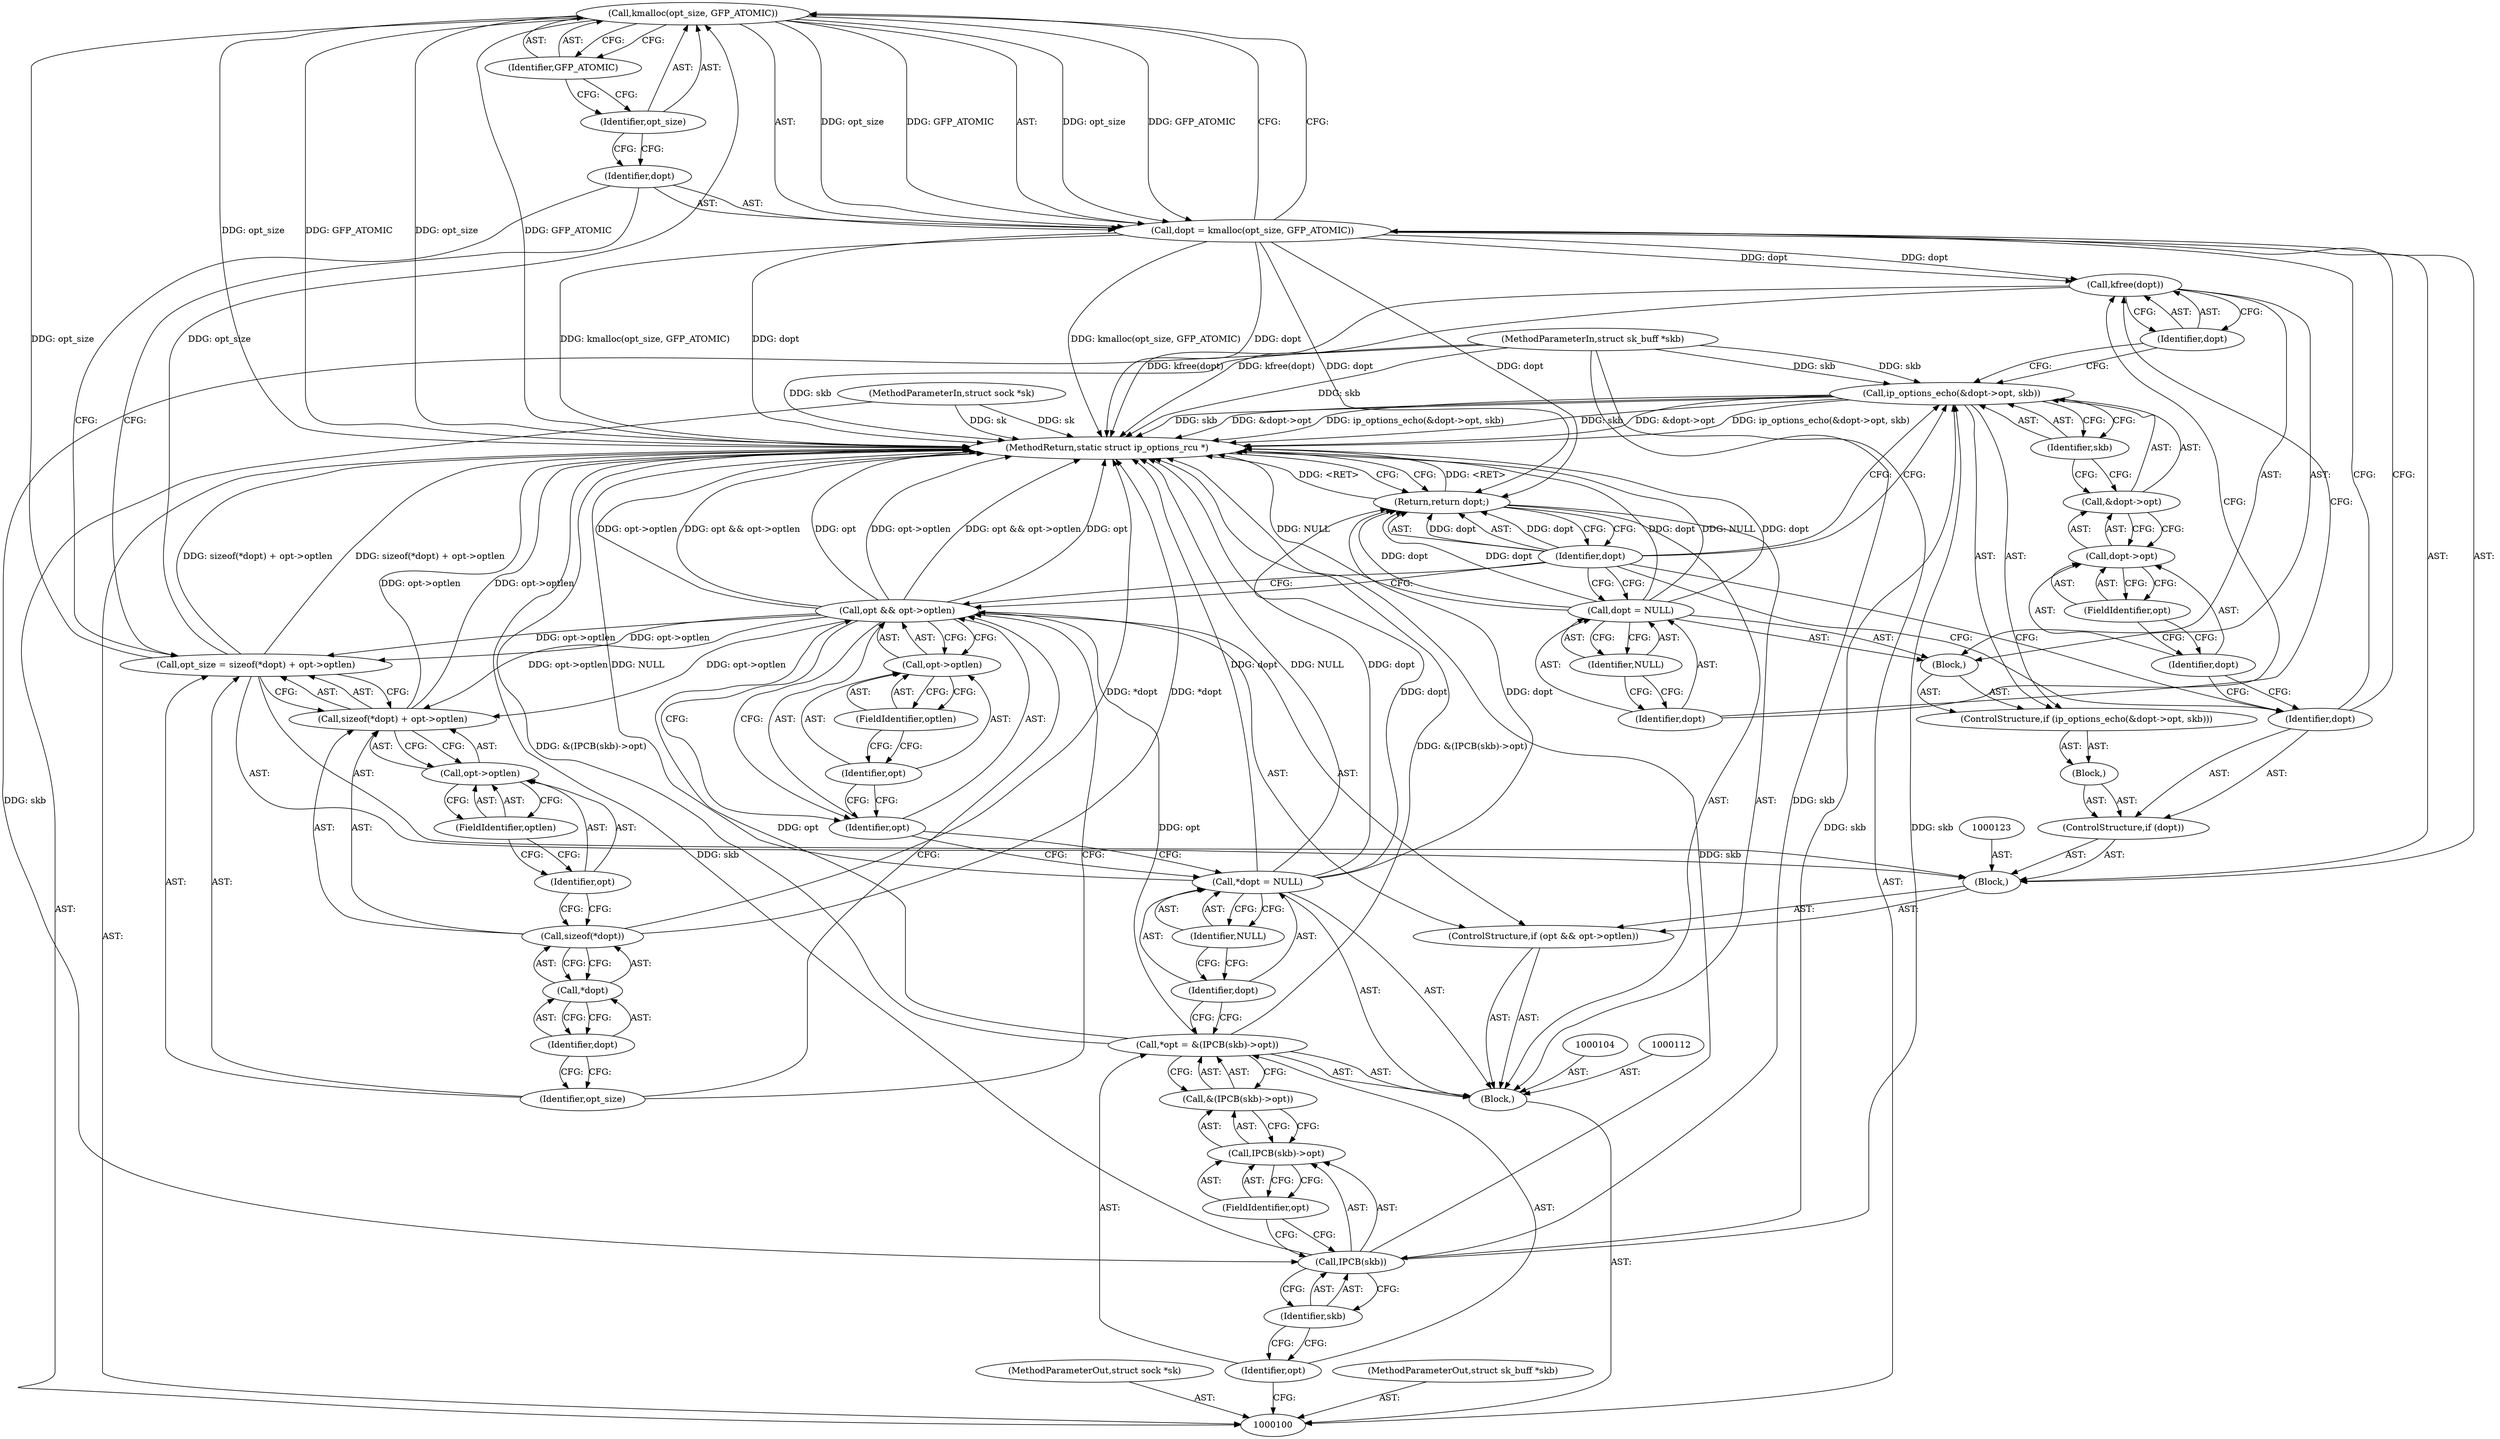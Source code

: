 digraph "0_linux_f6d8bd051c391c1c0458a30b2a7abcd939329259_30" {
"1000135" [label="(Call,kmalloc(opt_size, GFP_ATOMIC))"];
"1000136" [label="(Identifier,opt_size)"];
"1000137" [label="(Identifier,GFP_ATOMIC)"];
"1000133" [label="(Call,dopt = kmalloc(opt_size, GFP_ATOMIC))"];
"1000134" [label="(Identifier,dopt)"];
"1000140" [label="(Block,)"];
"1000138" [label="(ControlStructure,if (dopt))"];
"1000139" [label="(Identifier,dopt)"];
"1000143" [label="(Call,&dopt->opt)"];
"1000144" [label="(Call,dopt->opt)"];
"1000145" [label="(Identifier,dopt)"];
"1000141" [label="(ControlStructure,if (ip_options_echo(&dopt->opt, skb)))"];
"1000146" [label="(FieldIdentifier,opt)"];
"1000147" [label="(Identifier,skb)"];
"1000148" [label="(Block,)"];
"1000142" [label="(Call,ip_options_echo(&dopt->opt, skb))"];
"1000150" [label="(Identifier,dopt)"];
"1000149" [label="(Call,kfree(dopt))"];
"1000153" [label="(Identifier,NULL)"];
"1000151" [label="(Call,dopt = NULL)"];
"1000152" [label="(Identifier,dopt)"];
"1000154" [label="(Return,return dopt;)"];
"1000155" [label="(Identifier,dopt)"];
"1000156" [label="(MethodReturn,static struct ip_options_rcu *)"];
"1000101" [label="(MethodParameterIn,struct sock *sk)"];
"1000216" [label="(MethodParameterOut,struct sock *sk)"];
"1000102" [label="(MethodParameterIn,struct sk_buff *skb)"];
"1000217" [label="(MethodParameterOut,struct sk_buff *skb)"];
"1000103" [label="(Block,)"];
"1000105" [label="(Call,*opt = &(IPCB(skb)->opt))"];
"1000106" [label="(Identifier,opt)"];
"1000107" [label="(Call,&(IPCB(skb)->opt))"];
"1000108" [label="(Call,IPCB(skb)->opt)"];
"1000109" [label="(Call,IPCB(skb))"];
"1000110" [label="(Identifier,skb)"];
"1000111" [label="(FieldIdentifier,opt)"];
"1000113" [label="(Call,*dopt = NULL)"];
"1000114" [label="(Identifier,dopt)"];
"1000115" [label="(Identifier,NULL)"];
"1000119" [label="(Call,opt->optlen)"];
"1000120" [label="(Identifier,opt)"];
"1000121" [label="(FieldIdentifier,optlen)"];
"1000116" [label="(ControlStructure,if (opt && opt->optlen))"];
"1000117" [label="(Call,opt && opt->optlen)"];
"1000118" [label="(Identifier,opt)"];
"1000126" [label="(Call,sizeof(*dopt) + opt->optlen)"];
"1000127" [label="(Call,sizeof(*dopt))"];
"1000122" [label="(Block,)"];
"1000128" [label="(Call,*dopt)"];
"1000129" [label="(Identifier,dopt)"];
"1000130" [label="(Call,opt->optlen)"];
"1000131" [label="(Identifier,opt)"];
"1000132" [label="(FieldIdentifier,optlen)"];
"1000124" [label="(Call,opt_size = sizeof(*dopt) + opt->optlen)"];
"1000125" [label="(Identifier,opt_size)"];
"1000135" -> "1000133"  [label="AST: "];
"1000135" -> "1000137"  [label="CFG: "];
"1000136" -> "1000135"  [label="AST: "];
"1000137" -> "1000135"  [label="AST: "];
"1000133" -> "1000135"  [label="CFG: "];
"1000135" -> "1000156"  [label="DDG: opt_size"];
"1000135" -> "1000156"  [label="DDG: GFP_ATOMIC"];
"1000135" -> "1000133"  [label="DDG: opt_size"];
"1000135" -> "1000133"  [label="DDG: GFP_ATOMIC"];
"1000124" -> "1000135"  [label="DDG: opt_size"];
"1000136" -> "1000135"  [label="AST: "];
"1000136" -> "1000134"  [label="CFG: "];
"1000137" -> "1000136"  [label="CFG: "];
"1000137" -> "1000135"  [label="AST: "];
"1000137" -> "1000136"  [label="CFG: "];
"1000135" -> "1000137"  [label="CFG: "];
"1000133" -> "1000122"  [label="AST: "];
"1000133" -> "1000135"  [label="CFG: "];
"1000134" -> "1000133"  [label="AST: "];
"1000135" -> "1000133"  [label="AST: "];
"1000139" -> "1000133"  [label="CFG: "];
"1000133" -> "1000156"  [label="DDG: dopt"];
"1000133" -> "1000156"  [label="DDG: kmalloc(opt_size, GFP_ATOMIC)"];
"1000135" -> "1000133"  [label="DDG: opt_size"];
"1000135" -> "1000133"  [label="DDG: GFP_ATOMIC"];
"1000133" -> "1000149"  [label="DDG: dopt"];
"1000133" -> "1000154"  [label="DDG: dopt"];
"1000134" -> "1000133"  [label="AST: "];
"1000134" -> "1000124"  [label="CFG: "];
"1000136" -> "1000134"  [label="CFG: "];
"1000140" -> "1000138"  [label="AST: "];
"1000141" -> "1000140"  [label="AST: "];
"1000138" -> "1000122"  [label="AST: "];
"1000139" -> "1000138"  [label="AST: "];
"1000140" -> "1000138"  [label="AST: "];
"1000139" -> "1000138"  [label="AST: "];
"1000139" -> "1000133"  [label="CFG: "];
"1000145" -> "1000139"  [label="CFG: "];
"1000155" -> "1000139"  [label="CFG: "];
"1000143" -> "1000142"  [label="AST: "];
"1000143" -> "1000144"  [label="CFG: "];
"1000144" -> "1000143"  [label="AST: "];
"1000147" -> "1000143"  [label="CFG: "];
"1000144" -> "1000143"  [label="AST: "];
"1000144" -> "1000146"  [label="CFG: "];
"1000145" -> "1000144"  [label="AST: "];
"1000146" -> "1000144"  [label="AST: "];
"1000143" -> "1000144"  [label="CFG: "];
"1000145" -> "1000144"  [label="AST: "];
"1000145" -> "1000139"  [label="CFG: "];
"1000146" -> "1000145"  [label="CFG: "];
"1000141" -> "1000140"  [label="AST: "];
"1000142" -> "1000141"  [label="AST: "];
"1000148" -> "1000141"  [label="AST: "];
"1000146" -> "1000144"  [label="AST: "];
"1000146" -> "1000145"  [label="CFG: "];
"1000144" -> "1000146"  [label="CFG: "];
"1000147" -> "1000142"  [label="AST: "];
"1000147" -> "1000143"  [label="CFG: "];
"1000142" -> "1000147"  [label="CFG: "];
"1000148" -> "1000141"  [label="AST: "];
"1000149" -> "1000148"  [label="AST: "];
"1000151" -> "1000148"  [label="AST: "];
"1000142" -> "1000141"  [label="AST: "];
"1000142" -> "1000147"  [label="CFG: "];
"1000143" -> "1000142"  [label="AST: "];
"1000147" -> "1000142"  [label="AST: "];
"1000150" -> "1000142"  [label="CFG: "];
"1000155" -> "1000142"  [label="CFG: "];
"1000142" -> "1000156"  [label="DDG: ip_options_echo(&dopt->opt, skb)"];
"1000142" -> "1000156"  [label="DDG: skb"];
"1000142" -> "1000156"  [label="DDG: &dopt->opt"];
"1000109" -> "1000142"  [label="DDG: skb"];
"1000102" -> "1000142"  [label="DDG: skb"];
"1000150" -> "1000149"  [label="AST: "];
"1000150" -> "1000142"  [label="CFG: "];
"1000149" -> "1000150"  [label="CFG: "];
"1000149" -> "1000148"  [label="AST: "];
"1000149" -> "1000150"  [label="CFG: "];
"1000150" -> "1000149"  [label="AST: "];
"1000152" -> "1000149"  [label="CFG: "];
"1000149" -> "1000156"  [label="DDG: kfree(dopt)"];
"1000133" -> "1000149"  [label="DDG: dopt"];
"1000153" -> "1000151"  [label="AST: "];
"1000153" -> "1000152"  [label="CFG: "];
"1000151" -> "1000153"  [label="CFG: "];
"1000151" -> "1000148"  [label="AST: "];
"1000151" -> "1000153"  [label="CFG: "];
"1000152" -> "1000151"  [label="AST: "];
"1000153" -> "1000151"  [label="AST: "];
"1000155" -> "1000151"  [label="CFG: "];
"1000151" -> "1000156"  [label="DDG: dopt"];
"1000151" -> "1000156"  [label="DDG: NULL"];
"1000151" -> "1000154"  [label="DDG: dopt"];
"1000152" -> "1000151"  [label="AST: "];
"1000152" -> "1000149"  [label="CFG: "];
"1000153" -> "1000152"  [label="CFG: "];
"1000154" -> "1000103"  [label="AST: "];
"1000154" -> "1000155"  [label="CFG: "];
"1000155" -> "1000154"  [label="AST: "];
"1000156" -> "1000154"  [label="CFG: "];
"1000154" -> "1000156"  [label="DDG: <RET>"];
"1000155" -> "1000154"  [label="DDG: dopt"];
"1000113" -> "1000154"  [label="DDG: dopt"];
"1000151" -> "1000154"  [label="DDG: dopt"];
"1000133" -> "1000154"  [label="DDG: dopt"];
"1000155" -> "1000154"  [label="AST: "];
"1000155" -> "1000151"  [label="CFG: "];
"1000155" -> "1000142"  [label="CFG: "];
"1000155" -> "1000139"  [label="CFG: "];
"1000155" -> "1000117"  [label="CFG: "];
"1000154" -> "1000155"  [label="CFG: "];
"1000155" -> "1000154"  [label="DDG: dopt"];
"1000156" -> "1000100"  [label="AST: "];
"1000156" -> "1000154"  [label="CFG: "];
"1000117" -> "1000156"  [label="DDG: opt && opt->optlen"];
"1000117" -> "1000156"  [label="DDG: opt"];
"1000117" -> "1000156"  [label="DDG: opt->optlen"];
"1000142" -> "1000156"  [label="DDG: ip_options_echo(&dopt->opt, skb)"];
"1000142" -> "1000156"  [label="DDG: skb"];
"1000142" -> "1000156"  [label="DDG: &dopt->opt"];
"1000113" -> "1000156"  [label="DDG: dopt"];
"1000113" -> "1000156"  [label="DDG: NULL"];
"1000151" -> "1000156"  [label="DDG: dopt"];
"1000151" -> "1000156"  [label="DDG: NULL"];
"1000133" -> "1000156"  [label="DDG: dopt"];
"1000133" -> "1000156"  [label="DDG: kmalloc(opt_size, GFP_ATOMIC)"];
"1000149" -> "1000156"  [label="DDG: kfree(dopt)"];
"1000127" -> "1000156"  [label="DDG: *dopt"];
"1000126" -> "1000156"  [label="DDG: opt->optlen"];
"1000124" -> "1000156"  [label="DDG: sizeof(*dopt) + opt->optlen"];
"1000105" -> "1000156"  [label="DDG: &(IPCB(skb)->opt)"];
"1000102" -> "1000156"  [label="DDG: skb"];
"1000101" -> "1000156"  [label="DDG: sk"];
"1000109" -> "1000156"  [label="DDG: skb"];
"1000135" -> "1000156"  [label="DDG: opt_size"];
"1000135" -> "1000156"  [label="DDG: GFP_ATOMIC"];
"1000154" -> "1000156"  [label="DDG: <RET>"];
"1000101" -> "1000100"  [label="AST: "];
"1000101" -> "1000156"  [label="DDG: sk"];
"1000216" -> "1000100"  [label="AST: "];
"1000102" -> "1000100"  [label="AST: "];
"1000102" -> "1000156"  [label="DDG: skb"];
"1000102" -> "1000109"  [label="DDG: skb"];
"1000102" -> "1000142"  [label="DDG: skb"];
"1000217" -> "1000100"  [label="AST: "];
"1000103" -> "1000100"  [label="AST: "];
"1000104" -> "1000103"  [label="AST: "];
"1000105" -> "1000103"  [label="AST: "];
"1000112" -> "1000103"  [label="AST: "];
"1000113" -> "1000103"  [label="AST: "];
"1000116" -> "1000103"  [label="AST: "];
"1000154" -> "1000103"  [label="AST: "];
"1000105" -> "1000103"  [label="AST: "];
"1000105" -> "1000107"  [label="CFG: "];
"1000106" -> "1000105"  [label="AST: "];
"1000107" -> "1000105"  [label="AST: "];
"1000114" -> "1000105"  [label="CFG: "];
"1000105" -> "1000156"  [label="DDG: &(IPCB(skb)->opt)"];
"1000105" -> "1000117"  [label="DDG: opt"];
"1000106" -> "1000105"  [label="AST: "];
"1000106" -> "1000100"  [label="CFG: "];
"1000110" -> "1000106"  [label="CFG: "];
"1000107" -> "1000105"  [label="AST: "];
"1000107" -> "1000108"  [label="CFG: "];
"1000108" -> "1000107"  [label="AST: "];
"1000105" -> "1000107"  [label="CFG: "];
"1000108" -> "1000107"  [label="AST: "];
"1000108" -> "1000111"  [label="CFG: "];
"1000109" -> "1000108"  [label="AST: "];
"1000111" -> "1000108"  [label="AST: "];
"1000107" -> "1000108"  [label="CFG: "];
"1000109" -> "1000108"  [label="AST: "];
"1000109" -> "1000110"  [label="CFG: "];
"1000110" -> "1000109"  [label="AST: "];
"1000111" -> "1000109"  [label="CFG: "];
"1000109" -> "1000156"  [label="DDG: skb"];
"1000102" -> "1000109"  [label="DDG: skb"];
"1000109" -> "1000142"  [label="DDG: skb"];
"1000110" -> "1000109"  [label="AST: "];
"1000110" -> "1000106"  [label="CFG: "];
"1000109" -> "1000110"  [label="CFG: "];
"1000111" -> "1000108"  [label="AST: "];
"1000111" -> "1000109"  [label="CFG: "];
"1000108" -> "1000111"  [label="CFG: "];
"1000113" -> "1000103"  [label="AST: "];
"1000113" -> "1000115"  [label="CFG: "];
"1000114" -> "1000113"  [label="AST: "];
"1000115" -> "1000113"  [label="AST: "];
"1000118" -> "1000113"  [label="CFG: "];
"1000113" -> "1000156"  [label="DDG: dopt"];
"1000113" -> "1000156"  [label="DDG: NULL"];
"1000113" -> "1000154"  [label="DDG: dopt"];
"1000114" -> "1000113"  [label="AST: "];
"1000114" -> "1000105"  [label="CFG: "];
"1000115" -> "1000114"  [label="CFG: "];
"1000115" -> "1000113"  [label="AST: "];
"1000115" -> "1000114"  [label="CFG: "];
"1000113" -> "1000115"  [label="CFG: "];
"1000119" -> "1000117"  [label="AST: "];
"1000119" -> "1000121"  [label="CFG: "];
"1000120" -> "1000119"  [label="AST: "];
"1000121" -> "1000119"  [label="AST: "];
"1000117" -> "1000119"  [label="CFG: "];
"1000120" -> "1000119"  [label="AST: "];
"1000120" -> "1000118"  [label="CFG: "];
"1000121" -> "1000120"  [label="CFG: "];
"1000121" -> "1000119"  [label="AST: "];
"1000121" -> "1000120"  [label="CFG: "];
"1000119" -> "1000121"  [label="CFG: "];
"1000116" -> "1000103"  [label="AST: "];
"1000117" -> "1000116"  [label="AST: "];
"1000122" -> "1000116"  [label="AST: "];
"1000117" -> "1000116"  [label="AST: "];
"1000117" -> "1000118"  [label="CFG: "];
"1000117" -> "1000119"  [label="CFG: "];
"1000118" -> "1000117"  [label="AST: "];
"1000119" -> "1000117"  [label="AST: "];
"1000125" -> "1000117"  [label="CFG: "];
"1000155" -> "1000117"  [label="CFG: "];
"1000117" -> "1000156"  [label="DDG: opt && opt->optlen"];
"1000117" -> "1000156"  [label="DDG: opt"];
"1000117" -> "1000156"  [label="DDG: opt->optlen"];
"1000105" -> "1000117"  [label="DDG: opt"];
"1000117" -> "1000124"  [label="DDG: opt->optlen"];
"1000117" -> "1000126"  [label="DDG: opt->optlen"];
"1000118" -> "1000117"  [label="AST: "];
"1000118" -> "1000113"  [label="CFG: "];
"1000120" -> "1000118"  [label="CFG: "];
"1000117" -> "1000118"  [label="CFG: "];
"1000126" -> "1000124"  [label="AST: "];
"1000126" -> "1000130"  [label="CFG: "];
"1000127" -> "1000126"  [label="AST: "];
"1000130" -> "1000126"  [label="AST: "];
"1000124" -> "1000126"  [label="CFG: "];
"1000126" -> "1000156"  [label="DDG: opt->optlen"];
"1000117" -> "1000126"  [label="DDG: opt->optlen"];
"1000127" -> "1000126"  [label="AST: "];
"1000127" -> "1000128"  [label="CFG: "];
"1000128" -> "1000127"  [label="AST: "];
"1000131" -> "1000127"  [label="CFG: "];
"1000127" -> "1000156"  [label="DDG: *dopt"];
"1000122" -> "1000116"  [label="AST: "];
"1000123" -> "1000122"  [label="AST: "];
"1000124" -> "1000122"  [label="AST: "];
"1000133" -> "1000122"  [label="AST: "];
"1000138" -> "1000122"  [label="AST: "];
"1000128" -> "1000127"  [label="AST: "];
"1000128" -> "1000129"  [label="CFG: "];
"1000129" -> "1000128"  [label="AST: "];
"1000127" -> "1000128"  [label="CFG: "];
"1000129" -> "1000128"  [label="AST: "];
"1000129" -> "1000125"  [label="CFG: "];
"1000128" -> "1000129"  [label="CFG: "];
"1000130" -> "1000126"  [label="AST: "];
"1000130" -> "1000132"  [label="CFG: "];
"1000131" -> "1000130"  [label="AST: "];
"1000132" -> "1000130"  [label="AST: "];
"1000126" -> "1000130"  [label="CFG: "];
"1000131" -> "1000130"  [label="AST: "];
"1000131" -> "1000127"  [label="CFG: "];
"1000132" -> "1000131"  [label="CFG: "];
"1000132" -> "1000130"  [label="AST: "];
"1000132" -> "1000131"  [label="CFG: "];
"1000130" -> "1000132"  [label="CFG: "];
"1000124" -> "1000122"  [label="AST: "];
"1000124" -> "1000126"  [label="CFG: "];
"1000125" -> "1000124"  [label="AST: "];
"1000126" -> "1000124"  [label="AST: "];
"1000134" -> "1000124"  [label="CFG: "];
"1000124" -> "1000156"  [label="DDG: sizeof(*dopt) + opt->optlen"];
"1000117" -> "1000124"  [label="DDG: opt->optlen"];
"1000124" -> "1000135"  [label="DDG: opt_size"];
"1000125" -> "1000124"  [label="AST: "];
"1000125" -> "1000117"  [label="CFG: "];
"1000129" -> "1000125"  [label="CFG: "];
}
